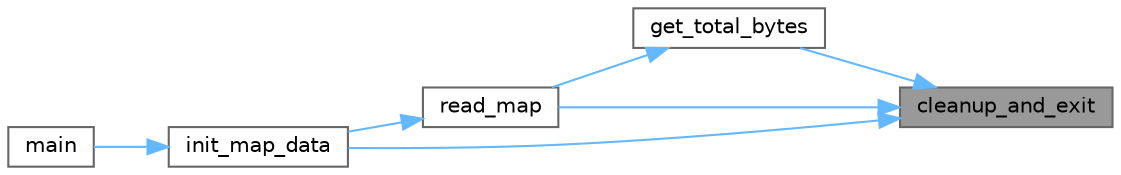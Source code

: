 digraph "cleanup_and_exit"
{
 // INTERACTIVE_SVG=YES
 // LATEX_PDF_SIZE
  bgcolor="transparent";
  edge [fontname=Helvetica,fontsize=10,labelfontname=Helvetica,labelfontsize=10];
  node [fontname=Helvetica,fontsize=10,shape=box,height=0.2,width=0.4];
  rankdir="RL";
  Node1 [label="cleanup_and_exit",height=0.2,width=0.4,color="gray40", fillcolor="grey60", style="filled", fontcolor="black",tooltip="Frees any allocated memory and exits the program with the given error number."];
  Node1 -> Node2 [dir="back",color="steelblue1",style="solid"];
  Node2 [label="get_total_bytes",height=0.2,width=0.4,color="grey40", fillcolor="white", style="filled",URL="$read__map_8c.html#a973f5273453bacdf37c27ef24bdd540d",tooltip="Returns the total number of bytes in the file with the given filename."];
  Node2 -> Node3 [dir="back",color="steelblue1",style="solid"];
  Node3 [label="read_map",height=0.2,width=0.4,color="grey40", fillcolor="white", style="filled",URL="$read__map_8c.html#a953ff0338bfa5e5863fc98056025e303",tooltip="Reads the contents of the file with the given name into a dynamically allocated buffer."];
  Node3 -> Node4 [dir="back",color="steelblue1",style="solid"];
  Node4 [label="init_map_data",height=0.2,width=0.4,color="grey40", fillcolor="white", style="filled",URL="$draw__map__utils_8c.html#a3efc0a465ac3693c6748963564a7dc0e",tooltip="Initializes map data."];
  Node4 -> Node5 [dir="back",color="steelblue1",style="solid"];
  Node5 [label="main",height=0.2,width=0.4,color="grey40", fillcolor="white", style="filled",URL="$main_8c.html#a3c04138a5bfe5d72780bb7e82a18e627",tooltip=" "];
  Node1 -> Node4 [dir="back",color="steelblue1",style="solid"];
  Node1 -> Node3 [dir="back",color="steelblue1",style="solid"];
}
